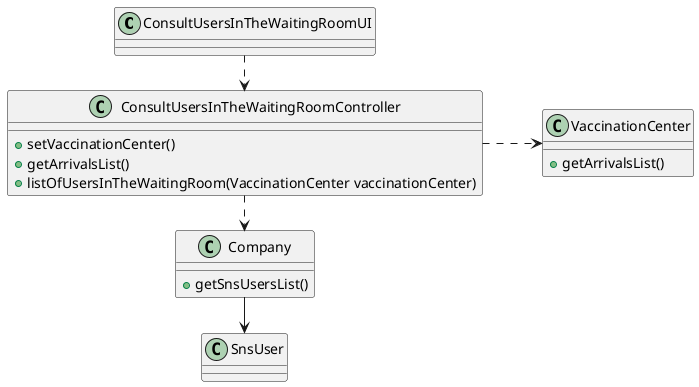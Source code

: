 @startuml
'https://plantuml.com/class-diagram




class ConsultUsersInTheWaitingRoomUI

class ConsultUsersInTheWaitingRoomController{
+setVaccinationCenter()
+getArrivalsList()
+listOfUsersInTheWaitingRoom(VaccinationCenter vaccinationCenter)
}


class VaccinationCenter{
+getArrivalsList()
}

class Company{
+getSnsUsersList()
}

class SnsUser


left to right direction

ConsultUsersInTheWaitingRoomUI .> ConsultUsersInTheWaitingRoomController
ConsultUsersInTheWaitingRoomController .r.> Company
Company -> SnsUser
ConsultUsersInTheWaitingRoomController ..> VaccinationCenter


@enduml
